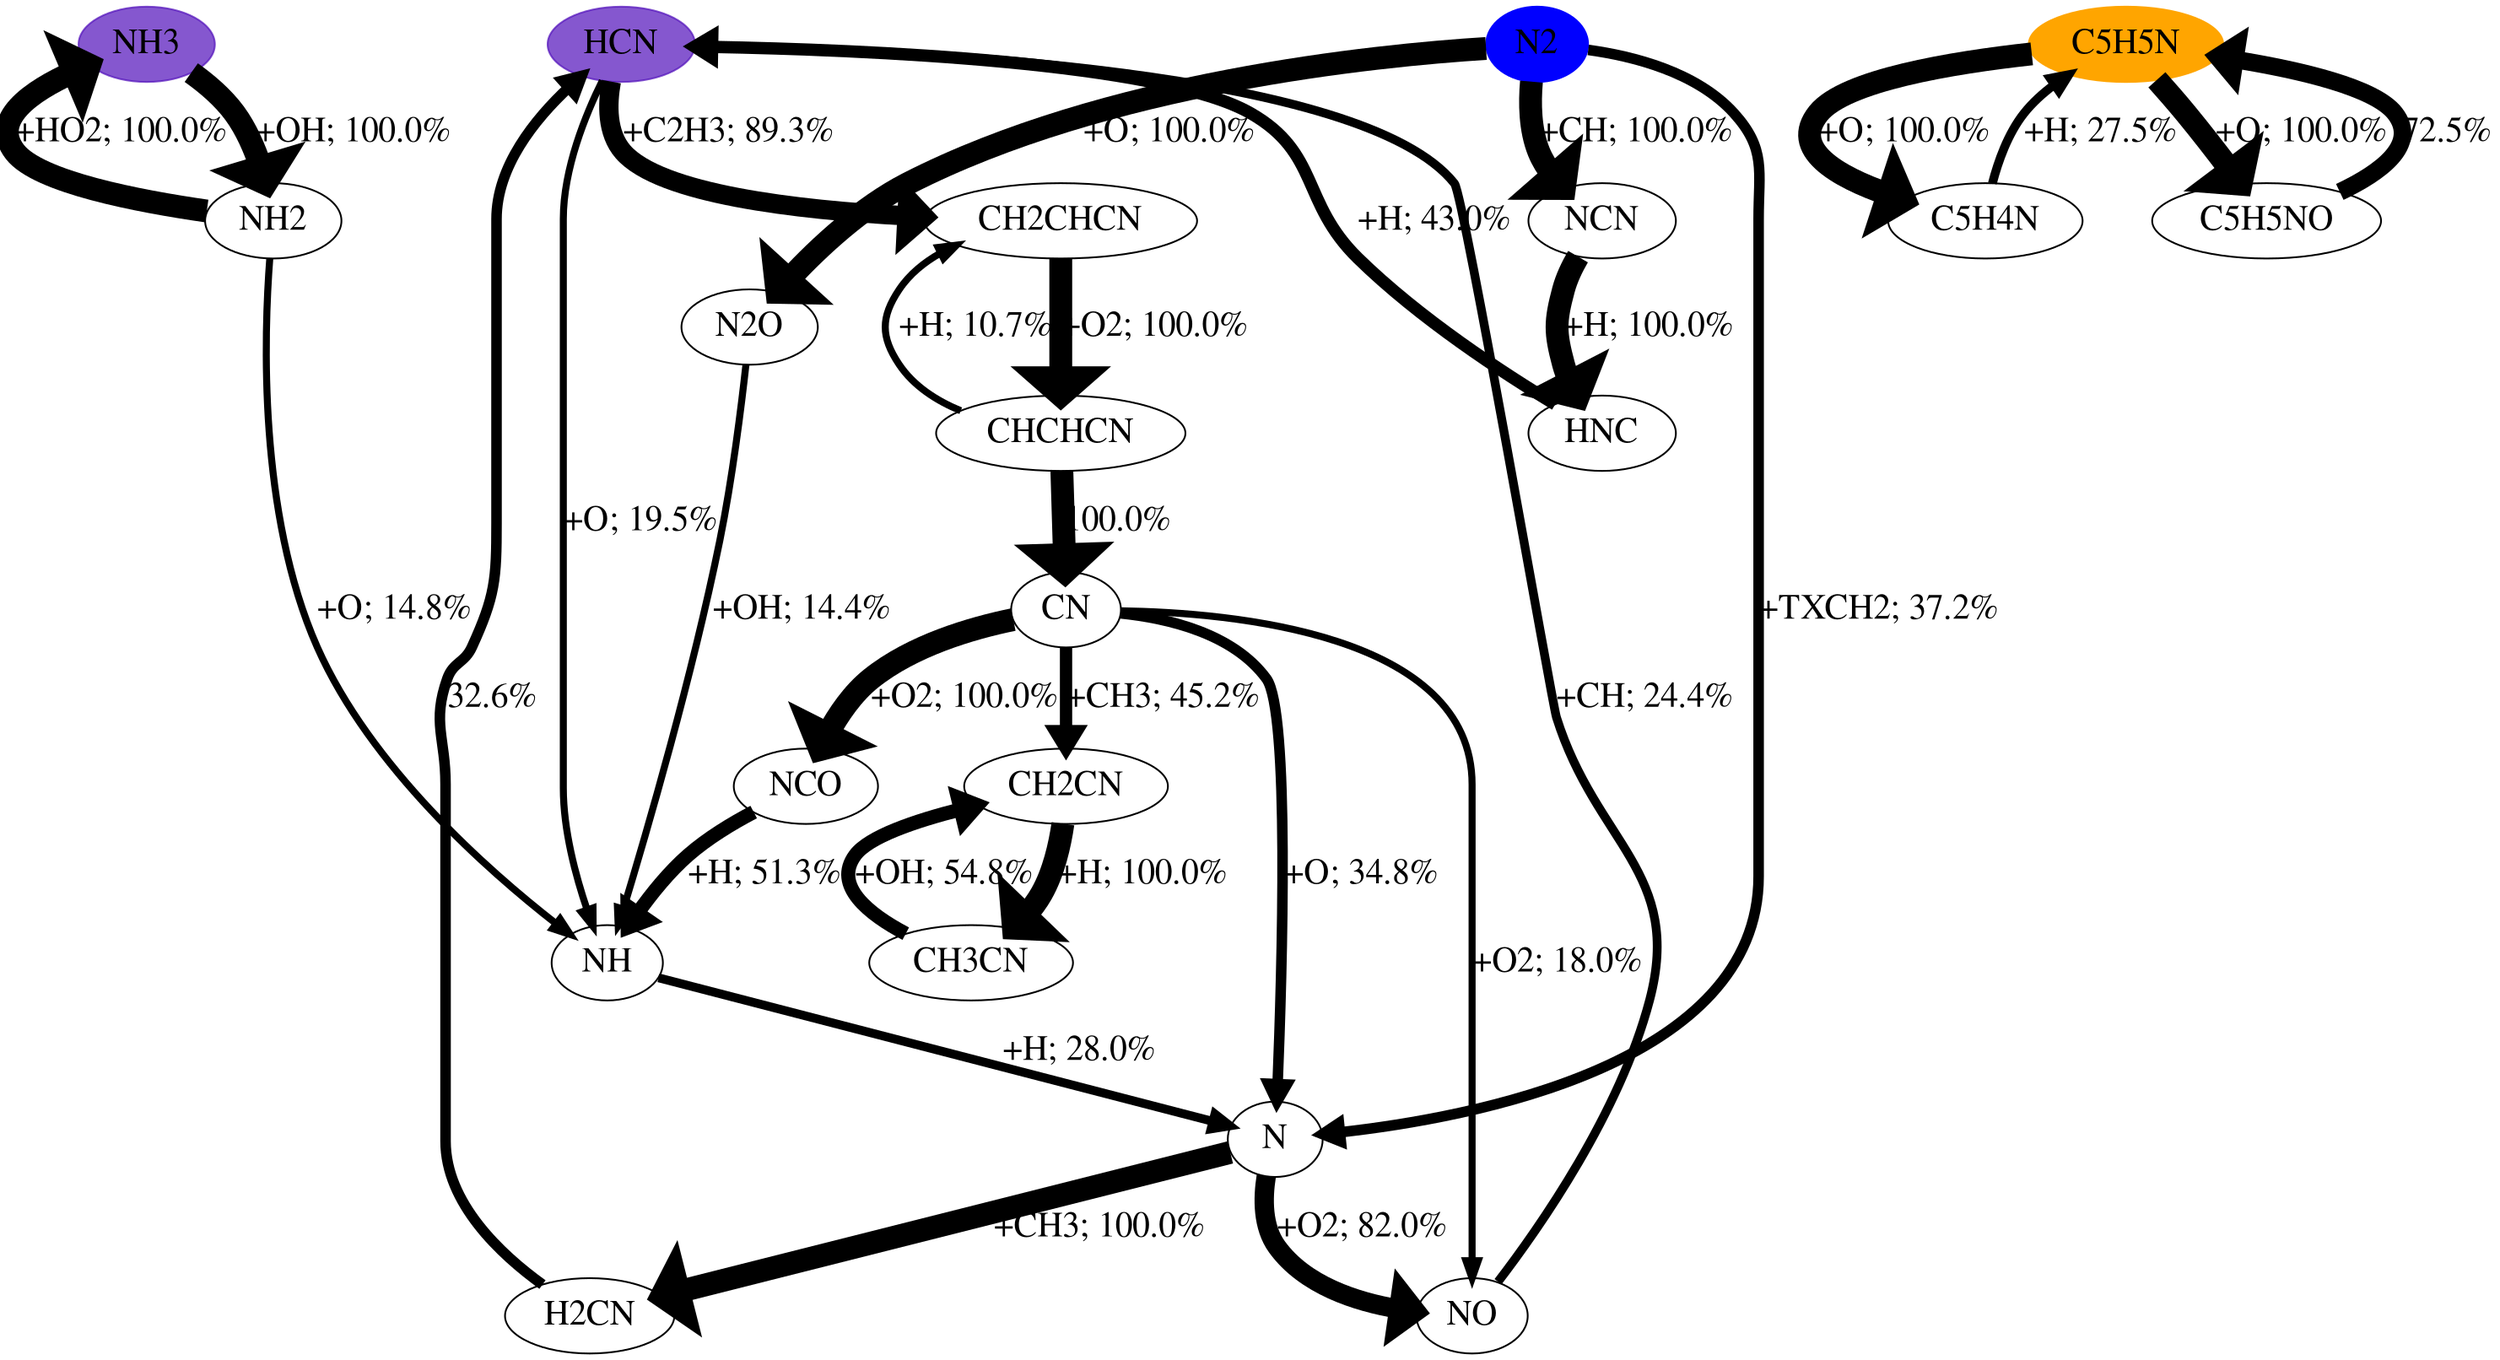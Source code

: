 digraph {
    graph [b="0,0,1558,558", rankdir=TB, center=true];
	NO -> HCN [label="+CH; 24.4%" fontcolor=black fontname=Times fontsize=20 penwidth=5]
	C5H5N -> C5H4N [label="+O; 100.0%" fontcolor=black fontname=Times fontsize=20 penwidth=13]
	C5H5N -> C5H5NO [label="+O; 100.0%" fontcolor=black fontname=Times fontsize=20 penwidth=13]
	HCN -> NH [label="+O; 19.5%" fontcolor=black fontname=Times fontsize=20 penwidth=4]
	HCN -> CH2CHCN [label="+C2H3; 89.3%" fontcolor=black fontname=Times fontsize=20 penwidth=11]
	N2 -> N [label="+TXCH2; 37.2%" fontcolor=black fontname=Times fontsize=20 penwidth=6]
	N2 -> N2O [label="+O; 100.0%" fontcolor=black fontname=Times fontsize=20 penwidth=13]
	N2 -> NCN [label="+CH; 100.0%" fontcolor=black fontname=Times fontsize=20 penwidth=13]
	NH3 -> NH2 [label="+OH; 100.0%" fontcolor=black fontname=Times fontsize=20 penwidth=13]
	C5H4N -> C5H5N [label="+H; 27.5%" fontcolor=black fontname=Times fontsize=20 penwidth=5]
	C5H5NO -> C5H5N [label="72.5%" fontcolor=black fontname=Times fontsize=20 penwidth=10]
	NH -> N [label="+H; 28.0%" fontcolor=black fontname=Times fontsize=20 penwidth=5]
	CH2CHCN -> CHCHCN [label="+O2; 100.0%" fontcolor=black fontname=Times fontsize=20 penwidth=13]
	N -> NO [label="+O2; 82.0%" fontcolor=black fontname=Times fontsize=20 penwidth=11]
	N -> H2CN [label="+CH3; 100.0%" fontcolor=black fontname=Times fontsize=20 penwidth=13]
	N2O -> NH [label="+OH; 14.4%" fontcolor=black fontname=Times fontsize=20 penwidth=4]
	NCN -> HNC [label="+H; 100.0%" fontcolor=black fontname=Times fontsize=20 penwidth=13]
	NH2 -> NH [label="+O; 14.8%" fontcolor=black fontname=Times fontsize=20 penwidth=4]
	NH2 -> NH3 [label="+HO2; 100.0%" fontcolor=black fontname=Times fontsize=20 penwidth=13]
	CHCHCN -> CN [label="100.0%" fontcolor=black fontname=Times fontsize=20 penwidth=13]
	CHCHCN -> CH2CHCN [label="+H; 10.7%" fontcolor=black fontname=Times fontsize=20 penwidth=4]
	H2CN -> HCN [label="32.6%" fontcolor=black fontname=Times fontsize=20 penwidth=6]
	HNC -> HCN [label="+H; 43.0%" fontcolor=black fontname=Times fontsize=20 penwidth=7]
	CN -> N [label="+O; 34.8%" fontcolor=black fontname=Times fontsize=20 penwidth=6]
	CN -> NO [label="+O2; 18.0%" fontcolor=black fontname=Times fontsize=20 penwidth=4]
	CN -> NCO [label="+O2; 100.0%" fontcolor=black fontname=Times fontsize=20 penwidth=13]
	CN -> CH2CN [label="+CH3; 45.2%" fontcolor=black fontname=Times fontsize=20 penwidth=7]
	NCO -> NH [label="+H; 51.3%" fontcolor=black fontname=Times fontsize=20 penwidth=8]
	CH2CN -> CH3CN [label="+H; 100.0%" fontcolor=black fontname=Times fontsize=20 penwidth=13]
	CH3CN -> CH2CN [label="+OH; 54.8%" fontcolor=black fontname=Times fontsize=20 penwidth=8]
	NO [fontname=Times fontsize=20]
	C5H5N [fontname=Times fontsize=20]
	HCN [fontname=Times fontsize=20]
	N2 [fontname=Times fontsize=20]
	NH3 [fontname=Times fontsize=20]
	C5H4N [fontname=Times fontsize=20]
	C5H5NO [fontname=Times fontsize=20]
	NH [fontname=Times fontsize=20]
	CH2CHCN [fontname=Times fontsize=20]
	N [fontname=Times fontsize=20]
	N2O [fontname=Times fontsize=20]
	NCN [fontname=Times fontsize=20]
	NH2 [fontname=Times fontsize=20]
	CHCHCN [fontname=Times fontsize=20]
	H2CN [fontname=Times fontsize=20]
	HNC [fontname=Times fontsize=20]
	CN [fontname=Times fontsize=20]
	NCO [fontname=Times fontsize=20]
	CH2CN [fontname=Times fontsize=20]
	CH3CN [fontname=Times fontsize=20]
	HCN [color="#500dbab1" fillcolor="#500dbab1" style=filled]
	NH3 [color="#500dbab1" fillcolor="#500dbab1" style=filled]
	C5H5N [color=orange fillcolor=orange style=filled]
	N2 [color=blue fillcolor=blue style=filled]

    {rank="source"; C5H5N,NH3,HCN,N2}
}